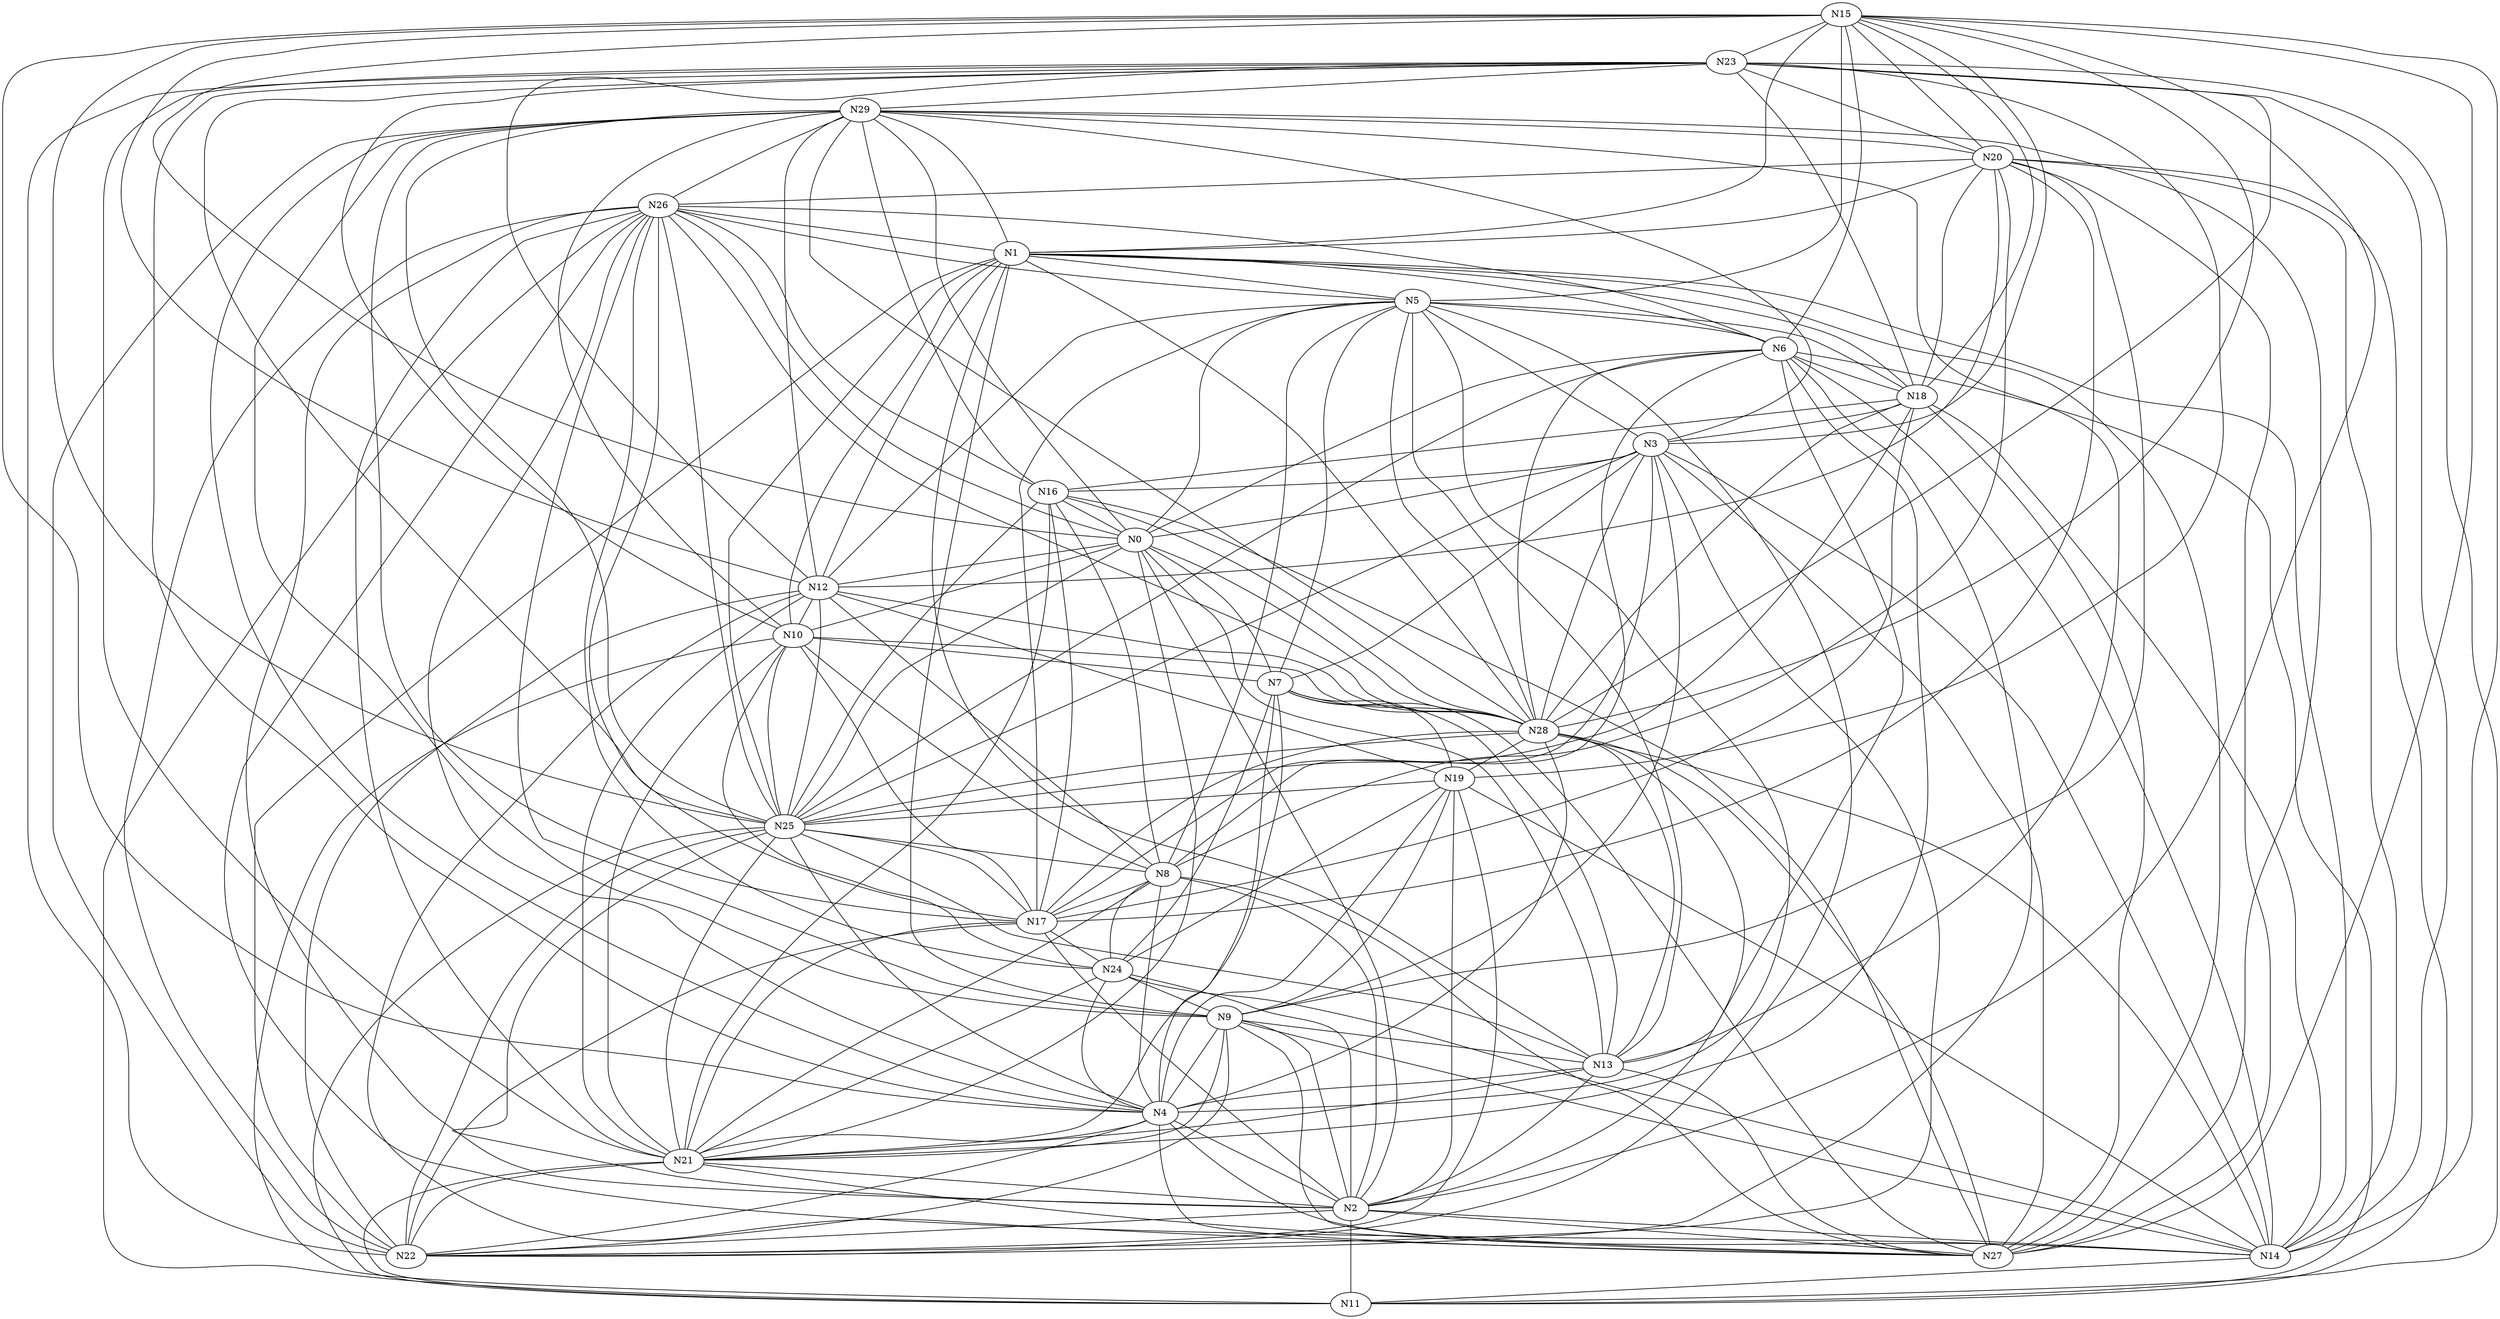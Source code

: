 Graph G {
	N15--N23[weight=99];
	N29--N20[weight=80];
	N6--N26[weight=63];
	N6--N25[weight=53];
	N15--N25[weight=22];
	N17--N29[weight=34];
	N6--N28[weight=77];
	N15--N20[weight=12];
	N29--N27[weight=99];
	N4--N14[weight=92];
	N4--N15[weight=42];
	N6--N22[weight=32];
	N6--N21[weight=65];
	N2--N11[weight=91];
	N2--N13[weight=44];
	N2--N14[weight=9];
	N2--N15[weight=4];
	N24--N8[weight=1];
	N24--N9[weight=58];
	N0--N7[weight=25];
	N0--N6[weight=55];
	N29--N16[weight=81];
	N2--N19[weight=72];
	N29--N10[weight=72];
	N2--N22[weight=71];
	N2--N24[weight=59];
	N8--N21[weight=5];
	N2--N27[weight=2];
	N27--N8[weight=66];
	N27--N9[weight=14];
	N25--N13[weight=30];
	N25--N10[weight=78];
	N22--N26[weight=92];
	N22--N29[weight=13];
	N22--N23[weight=85];
	N2--N28[weight=6];
	N7--N3[weight=24];
	N16--N0[weight=86];
	N20--N9[weight=46];
	N20--N8[weight=62];
	N22--N21[weight=51];
	N15--N27[weight=30];
	N25--N22[weight=33];
	N0--N13[weight=94];
	N25--N17[weight=11];
	N25--N16[weight=71];
	N6--N14[weight=41];
	N0--N12[weight=38];
	N6--N13[weight=6];
	N6--N18[weight=17];
	N6--N11[weight=70];
	N22--N19[weight=9];
	N20--N1[weight=62];
	N1--N6[weight=96];
	N23--N12[weight=85];
	N1--N5[weight=13];
	N23--N19[weight=23];
	N1--N9[weight=87];
	N13--N5[weight=59];
	N13--N4[weight=70];
	N13--N1[weight=52];
	N23--N21[weight=21];
	N23--N20[weight=68];
	N19--N12[weight=34];
	N24--N19[weight=40];
	N19--N14[weight=23];
	N24--N14[weight=8];
	N19--N25[weight=36];
	N24--N26[weight=16];
	N13--N29[weight=48];
	N13--N28[weight=79];
	N6--N8[weight=73];
	N14--N28[weight=45];
	N24--N10[weight=10];
	N17--N5[weight=69];
	N14--N23[weight=80];
	N17--N2[weight=66];
	N23--N25[weight=69];
	N23--N29[weight=4];
	N23--N28[weight=61];
	N28--N0[weight=3];
	N4--N21[weight=7];
	N4--N23[weight=81];
	N28--N4[weight=22];
	N14--N15[weight=94];
	N28--N5[weight=20];
	N4--N25[weight=77];
	N4--N24[weight=93];
	N4--N27[weight=92];
	N4--N26[weight=100];
	N4--N29[weight=74];
	N2--N9[weight=18];
	N2--N8[weight=87];
	N14--N1[weight=33];
	N14--N3[weight=19];
	N16--N28[weight=61];
	N2--N4[weight=44];
	N14--N11[weight=58];
	N2--N0[weight=55];
	N28--N12[weight=42];
	N28--N10[weight=42];
	N28--N15[weight=39];
	N5--N26[weight=68];
	N22--N9[weight=41];
	N22--N4[weight=17];
	N22--N5[weight=50];
	N22--N3[weight=39];
	N22--N1[weight=30];
	N16--N17[weight=51];
	N5--N12[weight=12];
	N12--N10[weight=59];
	N26--N14[weight=95];
	N16--N21[weight=72];
	N16--N26[weight=78];
	N21--N24[weight=13];
	N21--N25[weight=75];
	N21--N26[weight=70];
	N21--N27[weight=57];
	N12--N15[weight=2];
	N3--N25[weight=27];
	N9--N29[weight=7];
	N12--N22[weight=58];
	N18--N25[weight=79];
	N18--N5[weight=90];
	N3--N27[weight=44];
	N12--N20[weight=36];
	N3--N28[weight=75];
	N18--N28[weight=3];
	N28--N29[weight=68];
	N18--N23[weight=4];
	N18--N3[weight=21];
	N9--N21[weight=15];
	N12--N29[weight=85];
	N5--N7[weight=57];
	N29--N3[weight=84];
	N12--N27[weight=60];
	N12--N25[weight=29];
	N28--N27[weight=68];
	N28--N19[weight=70];
	N3--N15[weight=37];
	N3--N16[weight=98];
	N28--N17[weight=14];
	N3--N17[weight=79];
	N5--N0[weight=47];
	N5--N6[weight=25];
	N5--N4[weight=92];
	N9--N14[weight=43];
	N9--N13[weight=21];
	N10--N21[weight=27];
	N10--N23[weight=71];
	N0--N29[weight=84];
	N3--N9[weight=16];
	N0--N26[weight=56];
	N25--N28[weight=69];
	N3--N5[weight=29];
	N21--N2[weight=66];
	N25--N26[weight=20];
	N0--N21[weight=21];
	N25--N29[weight=10];
	N11--N25[weight=55];
	N3--N0[weight=43];
	N11--N23[weight=95];
	N11--N26[weight=40];
	N8--N12[weight=45];
	N21--N11[weight=54];
	N10--N17[weight=66];
	N21--N12[weight=81];
	N21--N13[weight=54];
	N25--N8[weight=23];
	N25--N0[weight=91];
	N8--N16[weight=39];
	N25--N2[weight=11];
	N8--N17[weight=93];
	N18--N14[weight=42];
	N18--N15[weight=23];
	N18--N16[weight=10];
	N18--N17[weight=65];
	N8--N4[weight=47];
	N8--N5[weight=82];
	N19--N9[weight=92];
	N1--N18[weight=9];
	N20--N18[weight=48];
	N20--N17[weight=67];
	N27--N20[weight=53];
	N11--N10[weight=80];
	N19--N4[weight=32];
	N10--N8[weight=72];
	N10--N7[weight=38];
	N20--N14[weight=77];
	N26--N2[weight=41];
	N10--N0[weight=3];
	N26--N1[weight=19];
	N7--N13[weight=51];
	N1--N10[weight=64];
	N26--N9[weight=60];
	N1--N15[weight=46];
	N7--N19[weight=17];
	N27--N16[weight=10];
	N1--N12[weight=79];
	N27--N18[weight=64];
	N27--N13[weight=38];
	N1--N29[weight=68];
	N1--N28[weight=39];
	N1--N27[weight=59];
	N4--N7[weight=19];
	N11--N20[weight=47];
	N17--N26[weight=72];
	N26--N28[weight=28];
	N17--N24[weight=13];
	N26--N29[weight=93];
	N17--N22[weight=57];
	N20--N26[weight=57];
	N17--N21[weight=24];
	N7--N21[weight=74];
	N7--N24[weight=3];
	N15--N0[weight=74];
	N15--N6[weight=36];
	N4--N9[weight=94];
	N7--N27[weight=15];
	N15--N5[weight=71];
	N7--N28[weight=34];
	N1--N25[weight=83];
}
